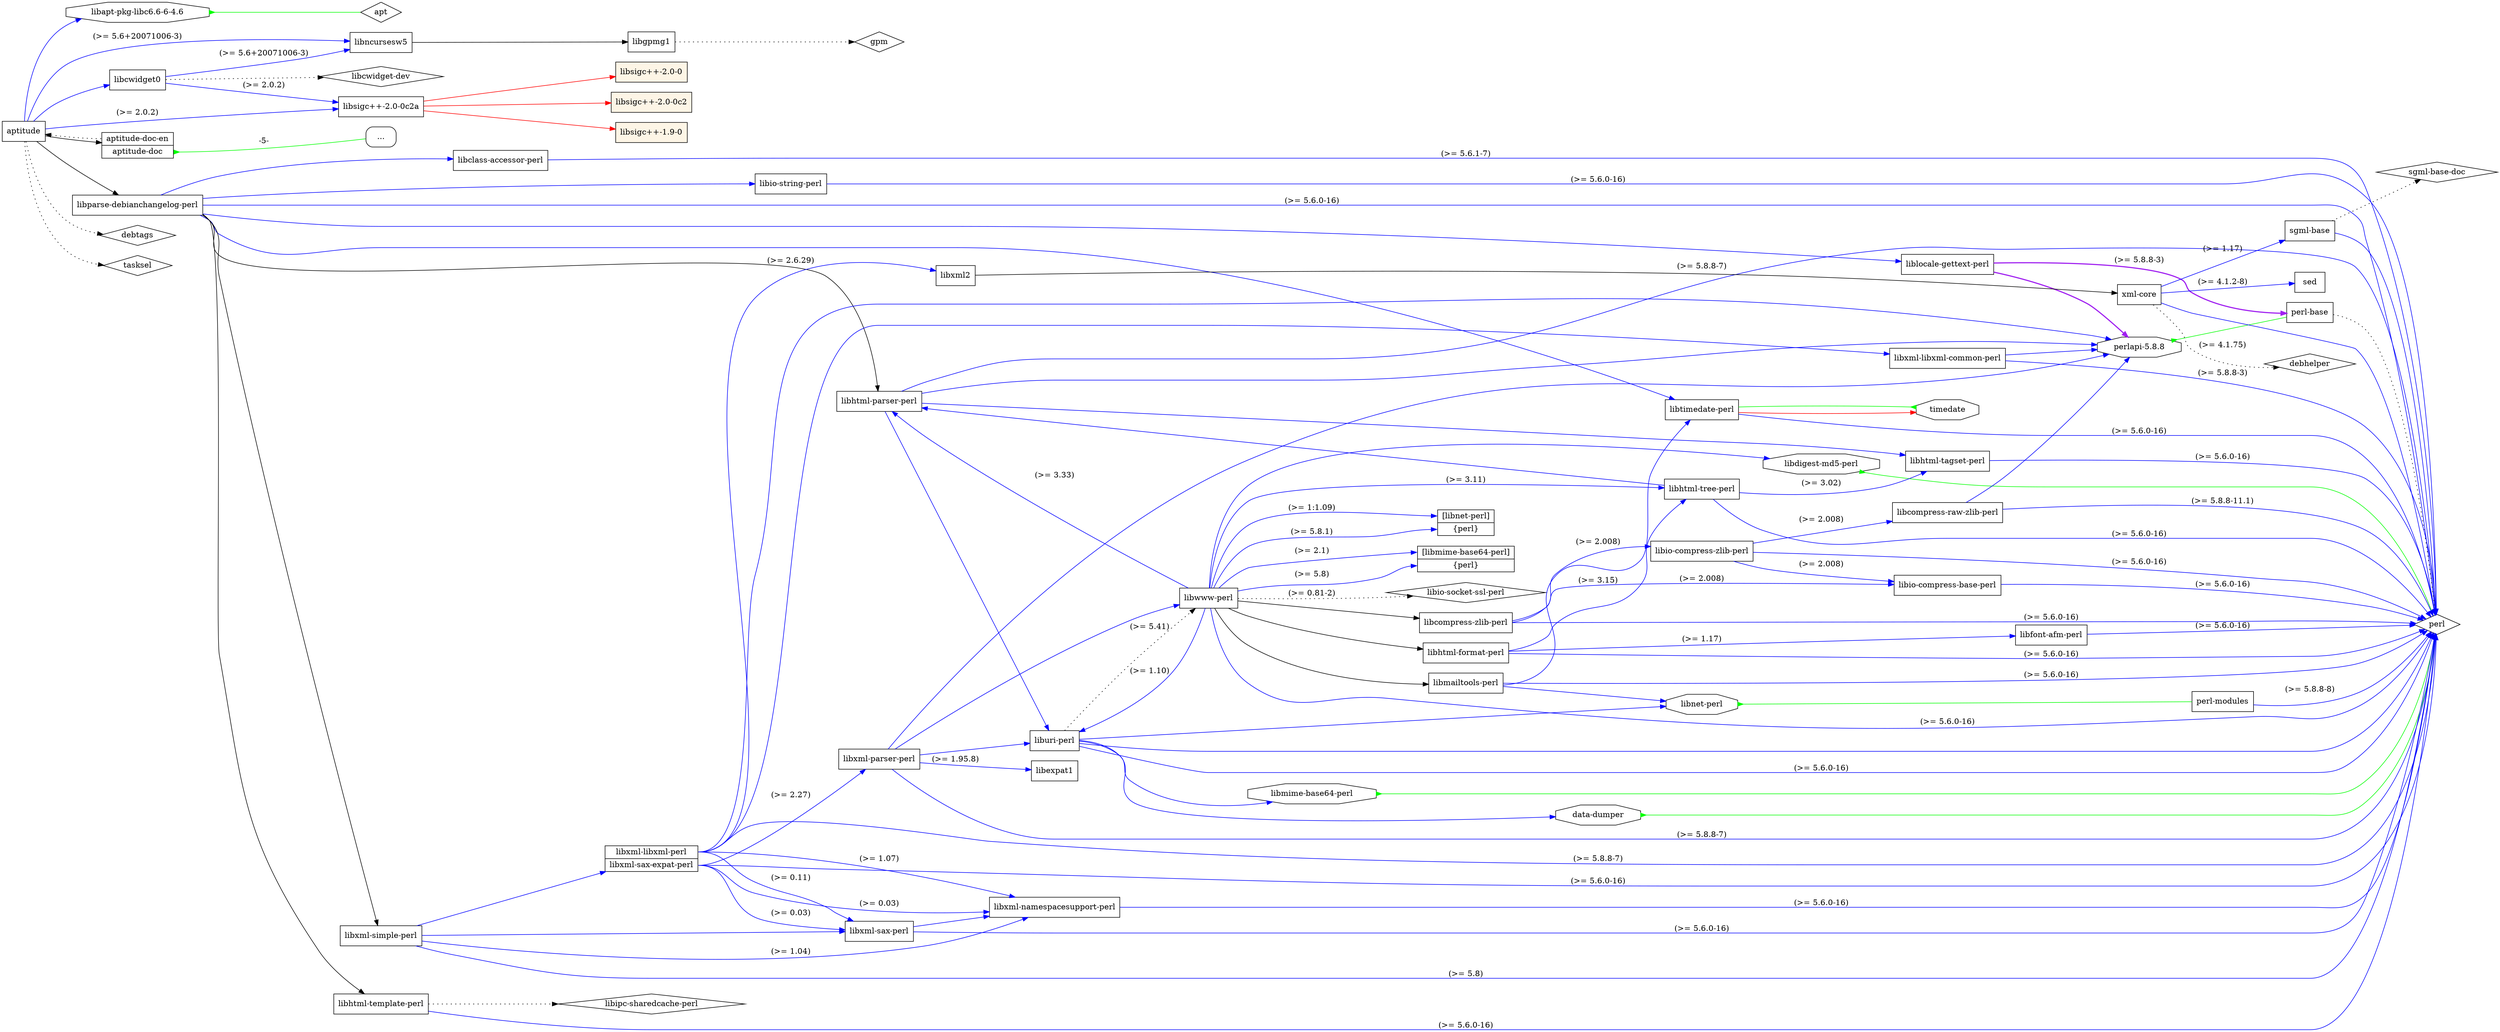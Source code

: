 digraph "aptitude" {
	rankdir=LR;
	node [shape=box];
	"aptitude" -> "libapt-pkg-libc6.6-6-4.6" [color=blue];
	"libapt-pkg-libc6.6-6-4.6" -> "apt" [dir=back,arrowtail=inv,color=green];
	"libapt-pkg-libc6.6-6-4.6" [shape=octagon];
	"aptitude" -> "libcwidget0" [color=blue];
	"libcwidget0" -> "libncursesw5" [color=blue,label="(>= 5.6+20071006-3)"];
	"libncursesw5" -> "libgpmg1";
	"libgpmg1" -> "gpm" [style=dotted];
	"libcwidget0" -> "libsigc++-2.0-0c2a" [color=blue,label="(>= 2.0.2)"];
	"libsigc++-2.0-0c2a" -> "libsigc++-1.9-0" [color=red];
	"libsigc++-2.0-0c2a" -> "libsigc++-2.0-0" [color=red];
	"libsigc++-2.0-0c2a" -> "libsigc++-2.0-0c2" [color=red];
	"libcwidget0" -> "libcwidget-dev" [style=dotted];
	"aptitude" -> "libncursesw5" [color=blue,label="(>= 5.6+20071006-3)"];
	"aptitude" -> "libsigc++-2.0-0c2a" [color=blue,label="(>= 2.0.2)"];
	"aptitude" -> "alt1";
	"alt1":"aptitude-doc-en" -> "aptitude" [style=dotted];
	"alt1":"aptitude-doc" -> "Pr-aptitude-doc" [label="-5-",dir=back,arrowtail=inv,color=green];
	"Pr-aptitude-doc" [label="...",style=rounded];
	"aptitude" -> "libparse-debianchangelog-perl";
	"libparse-debianchangelog-perl" -> "perl" [color=blue,label="(>= 5.6.0-16)"];
	"libparse-debianchangelog-perl" -> "libtimedate-perl" [color=blue];
	"libtimedate-perl" -> "perl" [color=blue,label="(>= 5.6.0-16)"];
	"libtimedate-perl" -> "timedate" [color=red];
	"libparse-debianchangelog-perl" -> "libclass-accessor-perl" [color=blue];
	"libclass-accessor-perl" -> "perl" [color=blue,label="(>= 5.6.1-7)"];
	"libparse-debianchangelog-perl" -> "liblocale-gettext-perl" [color=blue];
	"liblocale-gettext-perl" -> "perl-base" [color=purple,style=bold,label="(>= 5.8.8-3)"];
	"perl-base" -> "perl" [style=dotted];
	"liblocale-gettext-perl" -> "perlapi-5.8.8" [color=purple,style=bold];
	"perlapi-5.8.8" -> "perl-base" [dir=back,arrowtail=inv,color=green];
	"perlapi-5.8.8" [shape=octagon];
	"libparse-debianchangelog-perl" -> "libio-string-perl" [color=blue];
	"libio-string-perl" -> "perl" [color=blue,label="(>= 5.6.0-16)"];
	"libparse-debianchangelog-perl" -> "libhtml-parser-perl";
	"libhtml-parser-perl" -> "perlapi-5.8.8" [color=blue];
	"libhtml-parser-perl" -> "perl" [color=blue,label="(>= 5.8.8-7)"];
	"libhtml-parser-perl" -> "libhtml-tagset-perl" [color=blue];
	"libhtml-tagset-perl" -> "perl" [color=blue,label="(>= 5.6.0-16)"];
	"libhtml-parser-perl" -> "liburi-perl" [color=blue];
	"liburi-perl" -> "perl" [color=blue];
	"liburi-perl" -> "perl" [color=blue,label="(>= 5.6.0-16)"];
	"liburi-perl" -> "libmime-base64-perl" [color=blue];
	"libmime-base64-perl" -> "perl" [dir=back,arrowtail=inv,color=green];
	"libmime-base64-perl" [shape=octagon];
	"liburi-perl" -> "libnet-perl" [color=blue];
	"libnet-perl" -> "perl-modules" [dir=back,arrowtail=inv,color=green];
	"perl-modules" -> "perl" [color=blue,label="(>= 5.8.8-8)"];
	"libnet-perl" [shape=octagon];
	"liburi-perl" -> "data-dumper" [color=blue];
	"data-dumper" -> "perl" [dir=back,arrowtail=inv,color=green];
	"data-dumper" [shape=octagon];
	"liburi-perl" -> "libwww-perl" [style=dotted,label="(>= 5.41)"];
	"libparse-debianchangelog-perl" -> "libhtml-template-perl";
	"libhtml-template-perl" -> "perl" [color=blue,label="(>= 5.6.0-16)"];
	"libhtml-template-perl" -> "libipc-sharedcache-perl" [style=dotted];
	"libparse-debianchangelog-perl" -> "libxml-simple-perl";
	"libxml-simple-perl" -> "perl" [color=blue,label="(>= 5.8)"];
	"libxml-simple-perl" -> "libxml-namespacesupport-perl" [color=blue,label="(>= 1.04)"];
	"libxml-namespacesupport-perl" -> "perl" [color=blue,label="(>= 5.6.0-16)"];
	"libxml-simple-perl" -> "libxml-sax-perl" [color=blue];
	"libxml-sax-perl" -> "perl" [color=blue,label="(>= 5.6.0-16)"];
	"libxml-sax-perl" -> "libxml-namespacesupport-perl" [color=blue];
	"libxml-simple-perl" -> "alt2" [color=blue];
	"alt2":"libxml-libxml-perl" -> "perlapi-5.8.8" [color=blue];
	"alt2":"libxml-libxml-perl" -> "perl" [color=blue,label="(>= 5.8.8-7)"];
	"alt2":"libxml-libxml-perl" -> "libxml-libxml-common-perl" [color=blue];
	"libxml-libxml-common-perl" -> "perlapi-5.8.8" [color=blue];
	"libxml-libxml-common-perl" -> "perl" [color=blue,label="(>= 5.8.8-3)"];
	"alt2":"libxml-libxml-perl" -> "libxml-namespacesupport-perl" [color=blue,label="(>= 1.07)"];
	"alt2":"libxml-libxml-perl" -> "libxml-sax-perl" [color=blue,label="(>= 0.11)"];
	"alt2":"libxml-libxml-perl" -> "libxml2" [color=blue,label="(>= 2.6.29)"];
	"libxml2" -> "xml-core";
	"xml-core" -> "perl" [color=blue];
	"xml-core" -> "sgml-base" [color=blue,label="(>= 1.17)"];
	"sgml-base" -> "perl" [color=blue];
	"sgml-base" -> "sgml-base-doc" [style=dotted];
	"xml-core" -> "sed" [color=blue,label="(>= 4.1.2-8)"];
	"xml-core" -> "debhelper" [style=dotted,label="(>= 4.1.75)"];
	"alt2":"libxml-sax-expat-perl" -> "perl" [color=blue,label="(>= 5.6.0-16)"];
	"alt2":"libxml-sax-expat-perl" -> "libxml-namespacesupport-perl" [color=blue,label="(>= 0.03)"];
	"alt2":"libxml-sax-expat-perl" -> "libxml-parser-perl" [color=blue,label="(>= 2.27)"];
	"libxml-parser-perl" -> "perlapi-5.8.8" [color=blue];
	"libxml-parser-perl" -> "perl" [color=blue,label="(>= 5.8.8-7)"];
	"libxml-parser-perl" -> "liburi-perl" [color=blue];
	"libxml-parser-perl" -> "libwww-perl" [color=blue];
	"libwww-perl" -> "perl" [color=blue,label="(>= 5.6.0-16)"];
	"libwww-perl" -> "alt3":"libnet-perl" [color=blue,label="(>= 1:1.09)"];
	"libwww-perl" -> "alt3":"perl" [color=blue,label="(>= 5.8.1)"];
	"libwww-perl" -> "libdigest-md5-perl" [color=blue];
	"libdigest-md5-perl" -> "perl" [dir=back,arrowtail=inv,color=green];
	"libdigest-md5-perl" [shape=octagon];
	"libwww-perl" -> "alt4":"libmime-base64-perl" [color=blue,label="(>= 2.1)"];
	"libwww-perl" -> "alt4":"perl" [color=blue,label="(>= 5.8)"];
	"libwww-perl" -> "liburi-perl" [color=blue,label="(>= 1.10)"];
	"libwww-perl" -> "libhtml-parser-perl" [color=blue,label="(>= 3.33)"];
	"libwww-perl" -> "libhtml-tree-perl" [color=blue,label="(>= 3.11)"];
	"libhtml-tree-perl" -> "perl" [color=blue,label="(>= 5.6.0-16)"];
	"libhtml-tree-perl" -> "libhtml-parser-perl" [color=blue];
	"libhtml-tree-perl" -> "libhtml-tagset-perl" [color=blue,label="(>= 3.02)"];
	"libwww-perl" -> "libmailtools-perl";
	"libmailtools-perl" -> "perl" [color=blue,label="(>= 5.6.0-16)"];
	"libmailtools-perl" -> "libnet-perl" [color=blue];
	"libmailtools-perl" -> "libtimedate-perl" [color=blue];
	"libwww-perl" -> "libhtml-format-perl";
	"libhtml-format-perl" -> "perl" [color=blue,label="(>= 5.6.0-16)"];
	"libhtml-format-perl" -> "libhtml-tree-perl" [color=blue,label="(>= 3.15)"];
	"libhtml-format-perl" -> "libfont-afm-perl" [color=blue,label="(>= 1.17)"];
	"libfont-afm-perl" -> "perl" [color=blue,label="(>= 5.6.0-16)"];
	"libwww-perl" -> "libcompress-zlib-perl";
	"libcompress-zlib-perl" -> "perl" [color=blue,label="(>= 5.6.0-16)"];
	"libcompress-zlib-perl" -> "libio-compress-zlib-perl" [color=blue,label="(>= 2.008)"];
	"libio-compress-zlib-perl" -> "perl" [color=blue,label="(>= 5.6.0-16)"];
	"libio-compress-zlib-perl" -> "libcompress-raw-zlib-perl" [color=blue,label="(>= 2.008)"];
	"libcompress-raw-zlib-perl" -> "perlapi-5.8.8" [color=blue];
	"libcompress-raw-zlib-perl" -> "perl" [color=blue,label="(>= 5.8.8-11.1)"];
	"libio-compress-zlib-perl" -> "libio-compress-base-perl" [color=blue,label="(>= 2.008)"];
	"libio-compress-base-perl" -> "perl" [color=blue,label="(>= 5.6.0-16)"];
	"libcompress-zlib-perl" -> "libio-compress-base-perl" [color=blue,label="(>= 2.008)"];
	"libwww-perl" -> "libio-socket-ssl-perl" [style=dotted,label="(>= 0.81-2)"];
	"libxml-parser-perl" -> "libexpat1" [color=blue,label="(>= 1.95.8)"];
	"alt2":"libxml-sax-expat-perl" -> "libxml-sax-perl" [color=blue,label="(>= 0.03)"];
	"aptitude" -> "debtags" [style=dotted];
	"aptitude" -> "tasksel" [style=dotted];
	"libsigc++-1.9-0" [style=filled,fillcolor=oldlace];
	"libsigc++-2.0-0" [style=filled,fillcolor=oldlace];
	"libsigc++-2.0-0c2" [style=filled,fillcolor=oldlace];
	"timedate" -> "libtimedate-perl" [dir=back,arrowtail=inv,color=green];
	"timedate" [shape=octagon];
	alt1 [
		shape = "record"
		label = "<aptitude-doc-en> aptitude-doc-en | <aptitude-doc> aptitude-doc"
	]
	alt2 [
		shape = "record"
		label = "<libxml-libxml-perl> libxml-libxml-perl | <libxml-sax-expat-perl> libxml-sax-expat-perl"
	]
	alt3 [
		shape = "record"
		label = "<libnet-perl> [libnet-perl] | <perl> \{perl\}"
	]
	alt4 [
		shape = "record"
		label = "<libmime-base64-perl> [libmime-base64-perl] | <perl> \{perl\}"
	]
	"apt" [shape = diamond];
	"gpm" [shape = diamond];
	"libcwidget-dev" [shape = diamond];
	"perl" [shape = diamond];
	"libipc-sharedcache-perl" [shape = diamond];
	"sgml-base-doc" [shape = diamond];
	"debhelper" [shape = diamond];
	"libio-socket-ssl-perl" [shape = diamond];
	"debtags" [shape = diamond];
	"tasksel" [shape = diamond];
}
